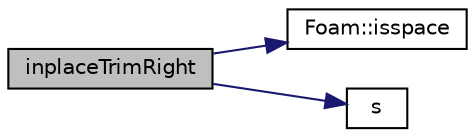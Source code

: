 digraph "inplaceTrimRight"
{
  bgcolor="transparent";
  edge [fontname="Helvetica",fontsize="10",labelfontname="Helvetica",labelfontsize="10"];
  node [fontname="Helvetica",fontsize="10",shape=record];
  rankdir="LR";
  Node1733 [label="inplaceTrimRight",height=0.2,width=0.4,color="black", fillcolor="grey75", style="filled", fontcolor="black"];
  Node1733 -> Node1734 [color="midnightblue",fontsize="10",style="solid",fontname="Helvetica"];
  Node1734 [label="Foam::isspace",height=0.2,width=0.4,color="black",URL="$a21851.html#ac59aa3b8348ab76e8621faf6ff2ead9b"];
  Node1733 -> Node1735 [color="midnightblue",fontsize="10",style="solid",fontname="Helvetica"];
  Node1735 [label="s",height=0.2,width=0.4,color="black",URL="$a19343.html#abb9c4233033fad2ad0206cd4adad3b9f"];
}
